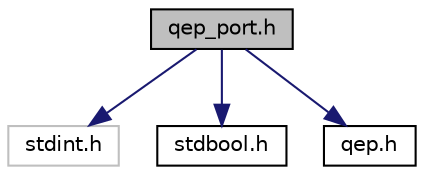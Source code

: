 digraph "qep_port.h"
{
 // LATEX_PDF_SIZE
  edge [fontname="Helvetica",fontsize="10",labelfontname="Helvetica",labelfontsize="10"];
  node [fontname="Helvetica",fontsize="10",shape=record];
  Node1 [label="qep_port.h",height=0.2,width=0.4,color="black", fillcolor="grey75", style="filled", fontcolor="black",tooltip="QEP/C port, generic C11 compiler."];
  Node1 -> Node2 [color="midnightblue",fontsize="10",style="solid",fontname="Helvetica"];
  Node2 [label="stdint.h",height=0.2,width=0.4,color="grey75", fillcolor="white", style="filled",tooltip=" "];
  Node1 -> Node3 [color="midnightblue",fontsize="10",style="solid",fontname="Helvetica"];
  Node3 [label="stdbool.h",height=0.2,width=0.4,color="black", fillcolor="white", style="filled",URL="$stdbool_8h.html",tooltip="Boolean type and constansts. WG14/N843 C99 Standard, Section 7.16."];
  Node1 -> Node4 [color="midnightblue",fontsize="10",style="solid",fontname="Helvetica"];
  Node4 [label="qep.h",height=0.2,width=0.4,color="black", fillcolor="white", style="filled",URL="$qep_8h.html",tooltip="Public QEP/C interface."];
}
